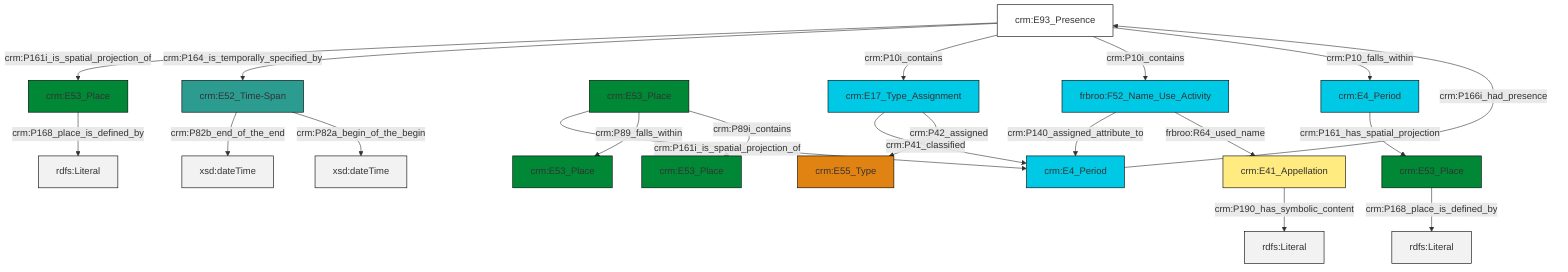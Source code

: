 graph TD
classDef Literal fill:#f2f2f2,stroke:#000000;
classDef CRM_Entity fill:#FFFFFF,stroke:#000000;
classDef Temporal_Entity fill:#00C9E6, stroke:#000000;
classDef Type fill:#E18312, stroke:#000000;
classDef Time-Span fill:#2C9C91, stroke:#000000;
classDef Appellation fill:#FFEB7F, stroke:#000000;
classDef Place fill:#008836, stroke:#000000;
classDef Persistent_Item fill:#B266B2, stroke:#000000;
classDef Conceptual_Object fill:#FFD700, stroke:#000000;
classDef Physical_Thing fill:#D2B48C, stroke:#000000;
classDef Actor fill:#f58aad, stroke:#000000;
classDef PC_Classes fill:#4ce600, stroke:#000000;
classDef Multi fill:#cccccc,stroke:#000000;

2["crm:E93_Presence"]:::CRM_Entity -->|crm:P161i_is_spatial_projection_of| 3["crm:E53_Place"]:::Place
4["frbroo:F52_Name_Use_Activity"]:::Temporal_Entity -->|crm:P140_assigned_attribute_to| 5["crm:E4_Period"]:::Temporal_Entity
10["crm:E52_Time-Span"]:::Time-Span -->|crm:P82b_end_of_the_end| 11[xsd:dateTime]:::Literal
2["crm:E93_Presence"]:::CRM_Entity -->|crm:P164_is_temporally_specified_by| 10["crm:E52_Time-Span"]:::Time-Span
2["crm:E93_Presence"]:::CRM_Entity -->|crm:P10i_contains| 12["crm:E17_Type_Assignment"]:::Temporal_Entity
2["crm:E93_Presence"]:::CRM_Entity -->|crm:P10i_contains| 4["frbroo:F52_Name_Use_Activity"]:::Temporal_Entity
3["crm:E53_Place"]:::Place -->|crm:P168_place_is_defined_by| 14[rdfs:Literal]:::Literal
6["crm:E41_Appellation"]:::Appellation -->|crm:P190_has_symbolic_content| 17[rdfs:Literal]:::Literal
4["frbroo:F52_Name_Use_Activity"]:::Temporal_Entity -->|frbroo:R64_used_name| 6["crm:E41_Appellation"]:::Appellation
8["crm:E53_Place"]:::Place -->|crm:P161i_is_spatial_projection_of| 5["crm:E4_Period"]:::Temporal_Entity
20["crm:E53_Place"]:::Place -->|crm:P168_place_is_defined_by| 24[rdfs:Literal]:::Literal
12["crm:E17_Type_Assignment"]:::Temporal_Entity -->|crm:P41_classified| 5["crm:E4_Period"]:::Temporal_Entity
8["crm:E53_Place"]:::Place -->|crm:P89_falls_within| 15["crm:E53_Place"]:::Place
10["crm:E52_Time-Span"]:::Time-Span -->|crm:P82a_begin_of_the_begin| 28[xsd:dateTime]:::Literal
5["crm:E4_Period"]:::Temporal_Entity -->|crm:P166i_had_presence| 2["crm:E93_Presence"]:::CRM_Entity
22["crm:E4_Period"]:::Temporal_Entity -->|crm:P161_has_spatial_projection| 20["crm:E53_Place"]:::Place
12["crm:E17_Type_Assignment"]:::Temporal_Entity -->|crm:P42_assigned| 0["crm:E55_Type"]:::Type
8["crm:E53_Place"]:::Place -->|crm:P89i_contains| 26["crm:E53_Place"]:::Place
2["crm:E93_Presence"]:::CRM_Entity -->|crm:P10_falls_within| 22["crm:E4_Period"]:::Temporal_Entity